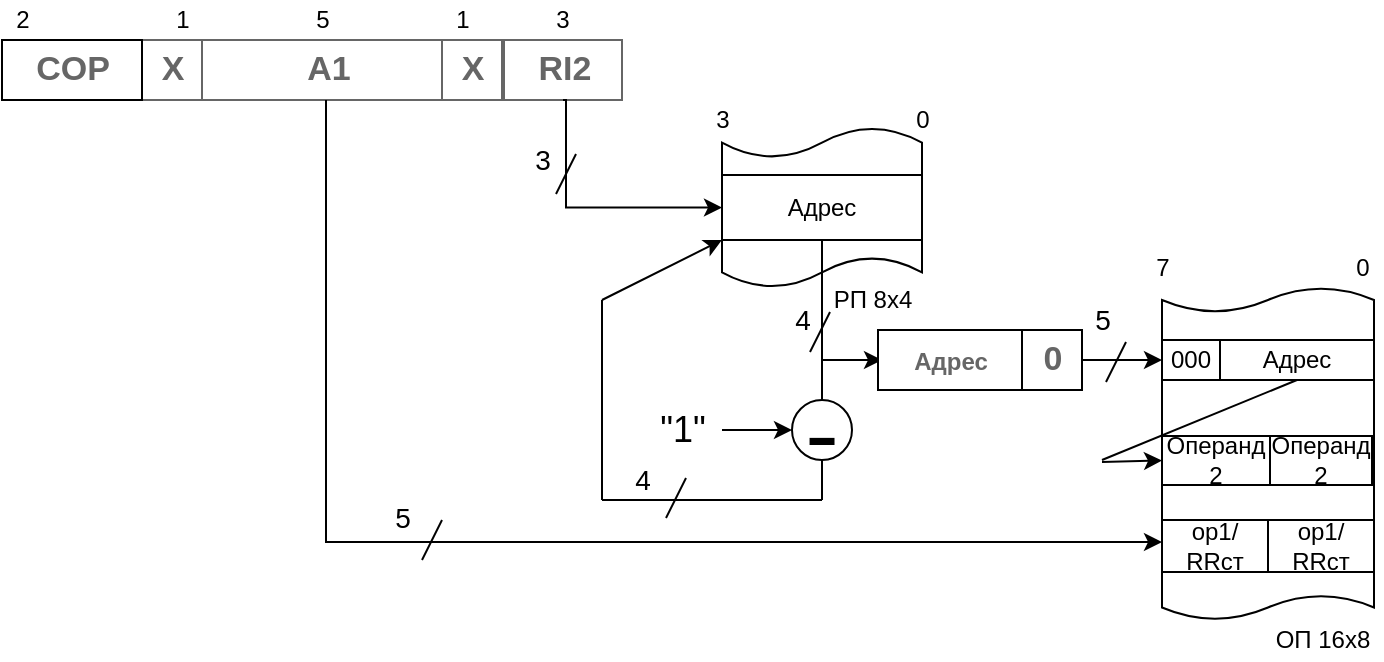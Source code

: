<mxfile version="18.0.7" type="github">
  <diagram id="pnB5zKAP_kbRSCIIhck1" name="Page-1">
    <mxGraphModel dx="1047" dy="359" grid="0" gridSize="10" guides="1" tooltips="1" connect="1" arrows="1" fold="1" page="1" pageScale="1" pageWidth="827" pageHeight="1169" math="0" shadow="0">
      <root>
        <mxCell id="0" />
        <mxCell id="1" parent="0" />
        <mxCell id="kp3mWkBy8PZXmozN1YnG-5" value="A" style="strokeWidth=1;shadow=0;dashed=0;align=center;html=1;rSize=10;fillColor=#ffffff;strokeColor=#666666;" parent="1" vertex="1">
          <mxGeometry x="100" y="90" width="310" height="30" as="geometry" />
        </mxCell>
        <mxCell id="kp3mWkBy8PZXmozN1YnG-6" value="X" style="strokeColor=inherit;fillColor=inherit;gradientColor=inherit;strokeWidth=1;shadow=0;dashed=0;align=center;html=1;shape=mxgraph.mockup.rrect;rSize=0;fontSize=17;fontColor=#666666;fontStyle=1;resizeHeight=1;" parent="kp3mWkBy8PZXmozN1YnG-5" vertex="1">
          <mxGeometry width="30" height="30" relative="1" as="geometry">
            <mxPoint x="70" as="offset" />
          </mxGeometry>
        </mxCell>
        <mxCell id="kp3mWkBy8PZXmozN1YnG-7" value="A1" style="strokeColor=inherit;fillColor=inherit;gradientColor=inherit;strokeWidth=1;shadow=0;dashed=0;align=center;html=1;shape=mxgraph.mockup.rrect;rSize=0;fontSize=17;fontColor=#666666;fontStyle=1;resizeHeight=1;" parent="kp3mWkBy8PZXmozN1YnG-5" vertex="1">
          <mxGeometry width="125" height="30" relative="1" as="geometry">
            <mxPoint x="100" as="offset" />
          </mxGeometry>
        </mxCell>
        <mxCell id="kp3mWkBy8PZXmozN1YnG-8" value="RI2" style="strokeColor=inherit;fillColor=inherit;gradientColor=inherit;strokeWidth=1;shadow=0;dashed=0;align=center;html=1;rSize=10;fontSize=17;fontColor=#666666;fontStyle=1;resizeHeight=1;" parent="kp3mWkBy8PZXmozN1YnG-5" vertex="1">
          <mxGeometry x="1" width="59" height="30" relative="1" as="geometry">
            <mxPoint x="-59" as="offset" />
          </mxGeometry>
        </mxCell>
        <mxCell id="kp3mWkBy8PZXmozN1YnG-9" value="&lt;p&gt;COP&lt;/p&gt;" style="strokeWidth=1;shadow=0;dashed=0;align=center;html=1;rSize=10;fontSize=17;fontColor=#666666;fontStyle=1;resizeHeight=1;" parent="kp3mWkBy8PZXmozN1YnG-5" vertex="1">
          <mxGeometry width="70" height="30" relative="1" as="geometry" />
        </mxCell>
        <mxCell id="kp3mWkBy8PZXmozN1YnG-10" value="X" style="strokeColor=inherit;fillColor=inherit;gradientColor=inherit;strokeWidth=1;shadow=0;dashed=0;align=center;html=1;shape=mxgraph.mockup.rrect;rSize=0;fontSize=17;fontColor=#666666;fontStyle=1;resizeHeight=1;" parent="kp3mWkBy8PZXmozN1YnG-5" vertex="1">
          <mxGeometry width="30" height="30" relative="1" as="geometry">
            <mxPoint x="220" as="offset" />
          </mxGeometry>
        </mxCell>
        <mxCell id="kp3mWkBy8PZXmozN1YnG-12" value="" style="shape=tape;whiteSpace=wrap;html=1;strokeWidth=1;size=0.19" parent="1" vertex="1">
          <mxGeometry x="460" y="133.75" width="100" height="80" as="geometry" />
        </mxCell>
        <mxCell id="kp3mWkBy8PZXmozN1YnG-14" value="Адрес" style="rounded=0;whiteSpace=wrap;html=1;" parent="1" vertex="1">
          <mxGeometry x="460" y="157.5" width="100" height="32.5" as="geometry" />
        </mxCell>
        <mxCell id="kp3mWkBy8PZXmozN1YnG-16" value="" style="edgeStyle=elbowEdgeStyle;elbow=horizontal;endArrow=classic;html=1;rounded=0;entryX=0;entryY=0.5;entryDx=0;entryDy=0;exitX=0.5;exitY=1;exitDx=0;exitDy=0;" parent="1" source="kp3mWkBy8PZXmozN1YnG-8" target="kp3mWkBy8PZXmozN1YnG-14" edge="1">
          <mxGeometry width="50" height="50" relative="1" as="geometry">
            <mxPoint x="382" y="142" as="sourcePoint" />
            <mxPoint x="420" y="230" as="targetPoint" />
            <Array as="points">
              <mxPoint x="382" y="190" />
            </Array>
          </mxGeometry>
        </mxCell>
        <mxCell id="kp3mWkBy8PZXmozN1YnG-17" value="3" style="text;html=1;align=center;verticalAlign=middle;resizable=0;points=[];autosize=1;strokeColor=none;fillColor=none;" parent="1" vertex="1">
          <mxGeometry x="450" y="120" width="20" height="20" as="geometry" />
        </mxCell>
        <mxCell id="kp3mWkBy8PZXmozN1YnG-18" value="0" style="text;html=1;align=center;verticalAlign=middle;resizable=0;points=[];autosize=1;strokeColor=none;fillColor=none;" parent="1" vertex="1">
          <mxGeometry x="550" y="120" width="20" height="20" as="geometry" />
        </mxCell>
        <mxCell id="kp3mWkBy8PZXmozN1YnG-19" value="2" style="text;html=1;align=center;verticalAlign=middle;resizable=0;points=[];autosize=1;strokeColor=none;fillColor=none;" parent="1" vertex="1">
          <mxGeometry x="100" y="70" width="20" height="20" as="geometry" />
        </mxCell>
        <mxCell id="kp3mWkBy8PZXmozN1YnG-20" value="1" style="text;html=1;align=center;verticalAlign=middle;resizable=0;points=[];autosize=1;strokeColor=none;fillColor=none;" parent="1" vertex="1">
          <mxGeometry x="180" y="70" width="20" height="20" as="geometry" />
        </mxCell>
        <mxCell id="kp3mWkBy8PZXmozN1YnG-21" value="5" style="text;html=1;align=center;verticalAlign=middle;resizable=0;points=[];autosize=1;strokeColor=none;fillColor=none;" parent="1" vertex="1">
          <mxGeometry x="250" y="70" width="20" height="20" as="geometry" />
        </mxCell>
        <mxCell id="kp3mWkBy8PZXmozN1YnG-22" value="1" style="text;html=1;align=center;verticalAlign=middle;resizable=0;points=[];autosize=1;strokeColor=none;fillColor=none;" parent="1" vertex="1">
          <mxGeometry x="320" y="70" width="20" height="20" as="geometry" />
        </mxCell>
        <mxCell id="kp3mWkBy8PZXmozN1YnG-23" value="3" style="text;html=1;align=center;verticalAlign=middle;resizable=0;points=[];autosize=1;strokeColor=none;fillColor=none;" parent="1" vertex="1">
          <mxGeometry x="370" y="70" width="20" height="20" as="geometry" />
        </mxCell>
        <mxCell id="kp3mWkBy8PZXmozN1YnG-25" value="" style="shape=tape;whiteSpace=wrap;html=1;strokeWidth=1;size=0.075;" parent="1" vertex="1">
          <mxGeometry x="680" y="213.75" width="106" height="166.25" as="geometry" />
        </mxCell>
        <mxCell id="kp3mWkBy8PZXmozN1YnG-26" value="Адрес" style="rounded=0;whiteSpace=wrap;html=1;" parent="1" vertex="1">
          <mxGeometry x="709" y="240" width="77" height="20" as="geometry" />
        </mxCell>
        <mxCell id="kp3mWkBy8PZXmozN1YnG-27" value="Операнд 2" style="rounded=0;whiteSpace=wrap;html=1;" parent="1" vertex="1">
          <mxGeometry x="680" y="288" width="54" height="24.5" as="geometry" />
        </mxCell>
        <mxCell id="kp3mWkBy8PZXmozN1YnG-28" value="" style="edgeStyle=elbowEdgeStyle;elbow=horizontal;endArrow=classic;html=1;rounded=0;exitX=0.5;exitY=1;exitDx=0;exitDy=0;" parent="1" source="kp3mWkBy8PZXmozN1YnG-14" edge="1">
          <mxGeometry width="50" height="50" relative="1" as="geometry">
            <mxPoint x="510" y="210" as="sourcePoint" />
            <mxPoint x="540" y="250" as="targetPoint" />
            <Array as="points">
              <mxPoint x="510" y="258" />
            </Array>
          </mxGeometry>
        </mxCell>
        <mxCell id="kp3mWkBy8PZXmozN1YnG-29" value="РП 8x4" style="text;html=1;align=center;verticalAlign=middle;resizable=0;points=[];autosize=1;strokeColor=none;fillColor=none;" parent="1" vertex="1">
          <mxGeometry x="510" y="210" width="50" height="20" as="geometry" />
        </mxCell>
        <mxCell id="kp3mWkBy8PZXmozN1YnG-30" value="op1/&lt;br&gt;RRст" style="rounded=0;whiteSpace=wrap;html=1;" parent="1" vertex="1">
          <mxGeometry x="733" y="330" width="53" height="26" as="geometry" />
        </mxCell>
        <mxCell id="kp3mWkBy8PZXmozN1YnG-31" value="0" style="text;html=1;align=center;verticalAlign=middle;resizable=0;points=[];autosize=1;strokeColor=none;fillColor=none;" parent="1" vertex="1">
          <mxGeometry x="770" y="193.75" width="20" height="20" as="geometry" />
        </mxCell>
        <mxCell id="kp3mWkBy8PZXmozN1YnG-32" value="7" style="text;html=1;align=center;verticalAlign=middle;resizable=0;points=[];autosize=1;strokeColor=none;fillColor=none;" parent="1" vertex="1">
          <mxGeometry x="670" y="193.75" width="20" height="20" as="geometry" />
        </mxCell>
        <mxCell id="kp3mWkBy8PZXmozN1YnG-33" value="" style="edgeStyle=elbowEdgeStyle;elbow=horizontal;endArrow=classic;html=1;rounded=0;" parent="1" source="kp3mWkBy8PZXmozN1YnG-7" edge="1">
          <mxGeometry width="50" height="50" relative="1" as="geometry">
            <mxPoint x="260.5" y="133.75" as="sourcePoint" />
            <mxPoint x="680" y="341" as="targetPoint" />
            <Array as="points">
              <mxPoint x="262" y="203.75" />
            </Array>
          </mxGeometry>
        </mxCell>
        <mxCell id="kp3mWkBy8PZXmozN1YnG-34" value="ОП 16x8" style="text;html=1;align=center;verticalAlign=middle;resizable=0;points=[];autosize=1;strokeColor=none;fillColor=none;" parent="1" vertex="1">
          <mxGeometry x="730" y="380" width="60" height="20" as="geometry" />
        </mxCell>
        <mxCell id="kp3mWkBy8PZXmozN1YnG-35" value="&lt;font style=&quot;font-size: 48px;&quot; face=&quot;Verdana&quot;&gt;-&lt;/font&gt;" style="ellipse;whiteSpace=wrap;html=1;aspect=fixed;" parent="1" vertex="1">
          <mxGeometry x="495" y="270" width="30" height="30" as="geometry" />
        </mxCell>
        <mxCell id="kp3mWkBy8PZXmozN1YnG-36" value="" style="endArrow=none;html=1;rounded=0;fontFamily=Verdana;fontSize=48;exitX=0.5;exitY=0;exitDx=0;exitDy=0;" parent="1" source="kp3mWkBy8PZXmozN1YnG-35" edge="1">
          <mxGeometry width="50" height="50" relative="1" as="geometry">
            <mxPoint x="440" y="330" as="sourcePoint" />
            <mxPoint x="510" y="250" as="targetPoint" />
          </mxGeometry>
        </mxCell>
        <mxCell id="kp3mWkBy8PZXmozN1YnG-37" value="" style="endArrow=none;html=1;rounded=0;fontFamily=Verdana;fontSize=48;entryX=0.5;entryY=1;entryDx=0;entryDy=0;" parent="1" target="kp3mWkBy8PZXmozN1YnG-35" edge="1">
          <mxGeometry width="50" height="50" relative="1" as="geometry">
            <mxPoint x="510" y="320" as="sourcePoint" />
            <mxPoint x="490" y="280" as="targetPoint" />
          </mxGeometry>
        </mxCell>
        <mxCell id="kp3mWkBy8PZXmozN1YnG-39" value="&lt;font style=&quot;font-size: 18px;&quot;&gt;&quot;1&quot;&lt;/font&gt;" style="text;html=1;align=center;verticalAlign=middle;resizable=0;points=[];autosize=1;strokeColor=none;fillColor=none;fontSize=14;fontFamily=Helvetica;" parent="1" vertex="1">
          <mxGeometry x="420" y="275" width="40" height="20" as="geometry" />
        </mxCell>
        <mxCell id="kp3mWkBy8PZXmozN1YnG-40" value="" style="endArrow=classic;html=1;rounded=0;fontFamily=Helvetica;fontSize=18;entryX=0;entryY=0.5;entryDx=0;entryDy=0;" parent="1" target="kp3mWkBy8PZXmozN1YnG-35" edge="1">
          <mxGeometry width="50" height="50" relative="1" as="geometry">
            <mxPoint x="460" y="285" as="sourcePoint" />
            <mxPoint x="490" y="280" as="targetPoint" />
          </mxGeometry>
        </mxCell>
        <mxCell id="kp3mWkBy8PZXmozN1YnG-41" value="" style="endArrow=none;html=1;rounded=0;fontFamily=Helvetica;fontSize=18;" parent="1" edge="1">
          <mxGeometry width="50" height="50" relative="1" as="geometry">
            <mxPoint x="400" y="320" as="sourcePoint" />
            <mxPoint x="510" y="320" as="targetPoint" />
          </mxGeometry>
        </mxCell>
        <mxCell id="kp3mWkBy8PZXmozN1YnG-42" value="" style="endArrow=none;html=1;rounded=0;fontFamily=Helvetica;fontSize=18;" parent="1" edge="1">
          <mxGeometry width="50" height="50" relative="1" as="geometry">
            <mxPoint x="400" y="320" as="sourcePoint" />
            <mxPoint x="400" y="220" as="targetPoint" />
          </mxGeometry>
        </mxCell>
        <mxCell id="kp3mWkBy8PZXmozN1YnG-43" value="" style="endArrow=classic;html=1;rounded=0;fontFamily=Helvetica;fontSize=18;entryX=0;entryY=1;entryDx=0;entryDy=0;" parent="1" target="kp3mWkBy8PZXmozN1YnG-14" edge="1">
          <mxGeometry width="50" height="50" relative="1" as="geometry">
            <mxPoint x="400" y="220" as="sourcePoint" />
            <mxPoint x="490" y="280" as="targetPoint" />
          </mxGeometry>
        </mxCell>
        <mxCell id="kp3mWkBy8PZXmozN1YnG-45" value="" style="endArrow=none;html=1;rounded=0;fontFamily=Helvetica;fontSize=18;" parent="1" edge="1">
          <mxGeometry width="50" height="50" relative="1" as="geometry">
            <mxPoint x="310" y="350" as="sourcePoint" />
            <mxPoint x="320" y="330" as="targetPoint" />
          </mxGeometry>
        </mxCell>
        <mxCell id="kp3mWkBy8PZXmozN1YnG-46" value="&lt;font style=&quot;font-size: 14px;&quot;&gt;5&lt;/font&gt;" style="text;html=1;align=center;verticalAlign=middle;resizable=0;points=[];autosize=1;strokeColor=none;fillColor=none;fontSize=18;fontFamily=Helvetica;" parent="1" vertex="1">
          <mxGeometry x="290" y="312.5" width="20" height="30" as="geometry" />
        </mxCell>
        <mxCell id="kp3mWkBy8PZXmozN1YnG-47" value="" style="endArrow=none;html=1;rounded=0;fontFamily=Helvetica;fontSize=14;entryX=0.5;entryY=1;entryDx=0;entryDy=0;" parent="1" target="kp3mWkBy8PZXmozN1YnG-26" edge="1">
          <mxGeometry width="50" height="50" relative="1" as="geometry">
            <mxPoint x="650" y="300" as="sourcePoint" />
            <mxPoint x="490" y="280" as="targetPoint" />
          </mxGeometry>
        </mxCell>
        <mxCell id="kp3mWkBy8PZXmozN1YnG-48" value="" style="endArrow=classic;html=1;rounded=0;fontFamily=Helvetica;fontSize=14;entryX=0;entryY=0.5;entryDx=0;entryDy=0;" parent="1" target="kp3mWkBy8PZXmozN1YnG-27" edge="1">
          <mxGeometry width="50" height="50" relative="1" as="geometry">
            <mxPoint x="650" y="301" as="sourcePoint" />
            <mxPoint x="490" y="280" as="targetPoint" />
          </mxGeometry>
        </mxCell>
        <mxCell id="kp3mWkBy8PZXmozN1YnG-50" value="" style="endArrow=none;html=1;rounded=0;fontFamily=Helvetica;fontSize=18;" parent="1" edge="1">
          <mxGeometry width="50" height="50" relative="1" as="geometry">
            <mxPoint x="377" y="167" as="sourcePoint" />
            <mxPoint x="387" y="147" as="targetPoint" />
          </mxGeometry>
        </mxCell>
        <mxCell id="kp3mWkBy8PZXmozN1YnG-51" value="3" style="text;html=1;align=center;verticalAlign=middle;resizable=0;points=[];autosize=1;strokeColor=none;fillColor=none;fontSize=14;fontFamily=Helvetica;" parent="1" vertex="1">
          <mxGeometry x="360" y="140" width="20" height="20" as="geometry" />
        </mxCell>
        <mxCell id="kp3mWkBy8PZXmozN1YnG-53" value="" style="endArrow=none;html=1;rounded=0;fontFamily=Helvetica;fontSize=18;" parent="1" edge="1">
          <mxGeometry width="50" height="50" relative="1" as="geometry">
            <mxPoint x="432" y="329" as="sourcePoint" />
            <mxPoint x="442" y="309" as="targetPoint" />
          </mxGeometry>
        </mxCell>
        <mxCell id="kp3mWkBy8PZXmozN1YnG-54" value="4" style="text;html=1;align=center;verticalAlign=middle;resizable=0;points=[];autosize=1;strokeColor=none;fillColor=none;fontSize=14;fontFamily=Helvetica;" parent="1" vertex="1">
          <mxGeometry x="410" y="300" width="20" height="20" as="geometry" />
        </mxCell>
        <mxCell id="kp3mWkBy8PZXmozN1YnG-55" value="" style="endArrow=none;html=1;rounded=0;fontFamily=Helvetica;fontSize=18;" parent="1" edge="1">
          <mxGeometry width="50" height="50" relative="1" as="geometry">
            <mxPoint x="504" y="246" as="sourcePoint" />
            <mxPoint x="514" y="226" as="targetPoint" />
          </mxGeometry>
        </mxCell>
        <mxCell id="kp3mWkBy8PZXmozN1YnG-56" value="4" style="text;html=1;align=center;verticalAlign=middle;resizable=0;points=[];autosize=1;strokeColor=none;fillColor=none;fontSize=14;fontFamily=Helvetica;" parent="1" vertex="1">
          <mxGeometry x="490" y="220" width="20" height="20" as="geometry" />
        </mxCell>
        <mxCell id="kp3mWkBy8PZXmozN1YnG-57" value="" style="strokeWidth=1;shadow=0;dashed=0;align=center;html=1;rSize=10;fillColor=#ffffff;strokeColor=#666666;" parent="1" vertex="1">
          <mxGeometry x="540" y="235" width="100" height="30" as="geometry" />
        </mxCell>
        <mxCell id="kp3mWkBy8PZXmozN1YnG-61" value="&lt;p&gt;0&lt;/p&gt;" style="strokeWidth=1;shadow=0;dashed=0;align=center;html=1;rSize=10;fontSize=17;fontColor=#666666;fontStyle=1;resizeHeight=1;" parent="kp3mWkBy8PZXmozN1YnG-57" vertex="1">
          <mxGeometry width="30" height="30" relative="1" as="geometry">
            <mxPoint x="70" as="offset" />
          </mxGeometry>
        </mxCell>
        <mxCell id="wpUXGjZFnWCJ_0Zbe1Af-1" value="&lt;p&gt;&lt;font style=&quot;font-size: 12px;&quot;&gt;Адрес&lt;/font&gt;&lt;/p&gt;" style="strokeWidth=1;shadow=0;dashed=0;align=center;html=1;rSize=10;fontSize=17;fontColor=#666666;fontStyle=1;resizeHeight=1;" vertex="1" parent="kp3mWkBy8PZXmozN1YnG-57">
          <mxGeometry width="72" height="30" relative="1" as="geometry">
            <mxPoint x="-2" as="offset" />
          </mxGeometry>
        </mxCell>
        <mxCell id="kp3mWkBy8PZXmozN1YnG-65" value="" style="endArrow=classic;html=1;rounded=0;fontFamily=Helvetica;fontSize=14;exitX=1;exitY=0.5;exitDx=0;exitDy=0;" parent="1" source="kp3mWkBy8PZXmozN1YnG-57" edge="1">
          <mxGeometry width="50" height="50" relative="1" as="geometry">
            <mxPoint x="440" y="290" as="sourcePoint" />
            <mxPoint x="680" y="250" as="targetPoint" />
          </mxGeometry>
        </mxCell>
        <mxCell id="kp3mWkBy8PZXmozN1YnG-66" value="" style="endArrow=none;html=1;rounded=0;fontFamily=Helvetica;fontSize=18;" parent="1" edge="1">
          <mxGeometry width="50" height="50" relative="1" as="geometry">
            <mxPoint x="652" y="261" as="sourcePoint" />
            <mxPoint x="662" y="241" as="targetPoint" />
          </mxGeometry>
        </mxCell>
        <mxCell id="kp3mWkBy8PZXmozN1YnG-67" value="&lt;font style=&quot;font-size: 14px;&quot;&gt;5&lt;/font&gt;" style="text;html=1;align=center;verticalAlign=middle;resizable=0;points=[];autosize=1;strokeColor=none;fillColor=none;fontSize=18;fontFamily=Helvetica;" parent="1" vertex="1">
          <mxGeometry x="640" y="213.75" width="20" height="30" as="geometry" />
        </mxCell>
        <mxCell id="wpUXGjZFnWCJ_0Zbe1Af-2" value="000" style="rounded=0;whiteSpace=wrap;html=1;" vertex="1" parent="1">
          <mxGeometry x="680" y="240" width="29" height="20" as="geometry" />
        </mxCell>
        <mxCell id="wpUXGjZFnWCJ_0Zbe1Af-4" value="op1/&lt;br&gt;RRст" style="rounded=0;whiteSpace=wrap;html=1;" vertex="1" parent="1">
          <mxGeometry x="680" y="330" width="53" height="26" as="geometry" />
        </mxCell>
        <mxCell id="wpUXGjZFnWCJ_0Zbe1Af-7" value="Операнд 2" style="rounded=0;whiteSpace=wrap;html=1;" vertex="1" parent="1">
          <mxGeometry x="734" y="288" width="51" height="24.5" as="geometry" />
        </mxCell>
      </root>
    </mxGraphModel>
  </diagram>
</mxfile>
